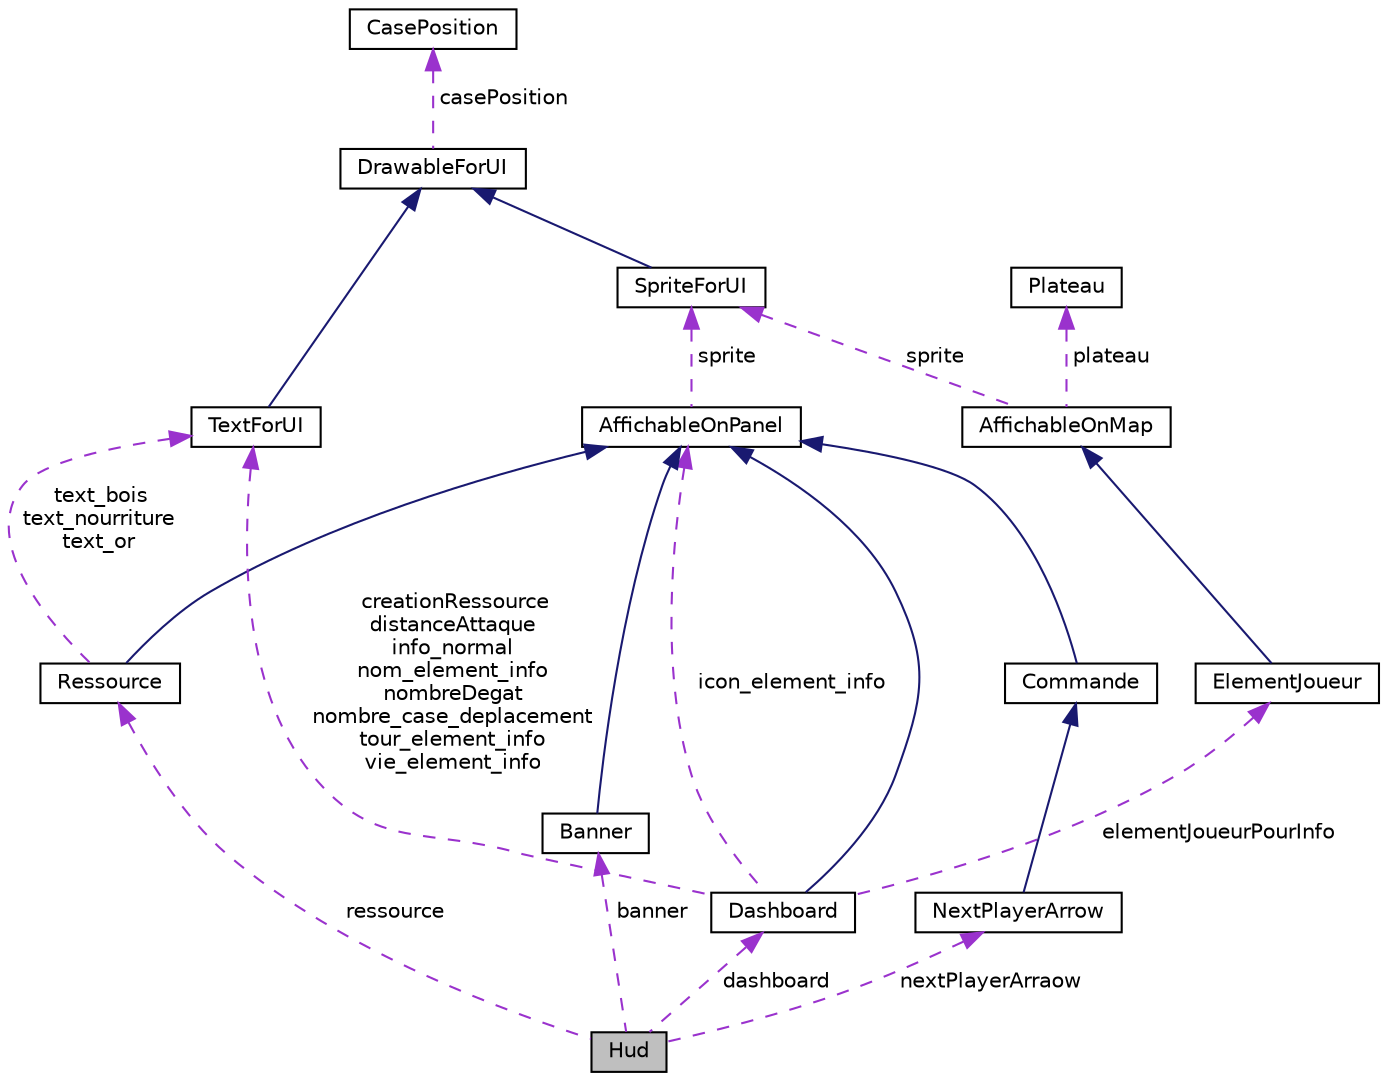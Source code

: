 digraph "Hud"
{
 // LATEX_PDF_SIZE
  edge [fontname="Helvetica",fontsize="10",labelfontname="Helvetica",labelfontsize="10"];
  node [fontname="Helvetica",fontsize="10",shape=record];
  Node1 [label="Hud",height=0.2,width=0.4,color="black", fillcolor="grey75", style="filled", fontcolor="black",tooltip="permet d'afficher les infos sur le joueur actif  /!\\ a creer apres que les joueurs soient crees"];
  Node2 -> Node1 [dir="back",color="darkorchid3",fontsize="10",style="dashed",label=" dashboard" ,fontname="Helvetica"];
  Node2 [label="Dashboard",height=0.2,width=0.4,color="black", fillcolor="white", style="filled",URL="$class_dashboard.html",tooltip="classe qui permet d'afficher les informations sur les élement des joueurs et les commandes qu'il peut..."];
  Node3 -> Node2 [dir="back",color="midnightblue",fontsize="10",style="solid",fontname="Helvetica"];
  Node3 [label="AffichableOnPanel",height=0.2,width=0.4,color="black", fillcolor="white", style="filled",URL="$class_affichable_on_panel.html",tooltip="Classe abstraite qui permet a une classe d'etre affichable de facon fixe sur le panel elle gere le de..."];
  Node4 -> Node3 [dir="back",color="darkorchid3",fontsize="10",style="dashed",label=" sprite" ,fontname="Helvetica"];
  Node4 [label="SpriteForUI",height=0.2,width=0.4,color="black", fillcolor="white", style="filled",URL="$class_sprite_for_u_i.html",tooltip="Classe qui permet de créer un sprite pour l'interface utilisateur  comme implemente DrawableForUI,..."];
  Node5 -> Node4 [dir="back",color="midnightblue",fontsize="10",style="solid",fontname="Helvetica"];
  Node5 [label="DrawableForUI",height=0.2,width=0.4,color="black", fillcolor="white", style="filled",URL="$class_drawable_for_u_i.html",tooltip="Classe abstraite pour cree des objets affichables sur la fenetre de jeu,  il peuvent suivre les mouve..."];
  Node6 -> Node5 [dir="back",color="darkorchid3",fontsize="10",style="dashed",label=" casePosition" ,fontname="Helvetica"];
  Node6 [label="CasePosition",height=0.2,width=0.4,color="black", fillcolor="white", style="filled",URL="$class_case_position.html",tooltip="position d'une case sur le plateau"];
  Node3 -> Node2 [dir="back",color="darkorchid3",fontsize="10",style="dashed",label=" icon_element_info" ,fontname="Helvetica"];
  Node7 -> Node2 [dir="back",color="darkorchid3",fontsize="10",style="dashed",label=" creationRessource\ndistanceAttaque\ninfo_normal\nnom_element_info\nnombreDegat\nnombre_case_deplacement\ntour_element_info\nvie_element_info" ,fontname="Helvetica"];
  Node7 [label="TextForUI",height=0.2,width=0.4,color="black", fillcolor="white", style="filled",URL="$class_text_for_u_i.html",tooltip="Classe qui permet de créer un texte pour l'interface utilisateur  comme implemente DrawableForUI,..."];
  Node5 -> Node7 [dir="back",color="midnightblue",fontsize="10",style="solid",fontname="Helvetica"];
  Node8 -> Node2 [dir="back",color="darkorchid3",fontsize="10",style="dashed",label=" elementJoueurPourInfo" ,fontname="Helvetica"];
  Node8 [label="ElementJoueur",height=0.2,width=0.4,color="black", fillcolor="white", style="filled",URL="$class_element_joueur.html",tooltip="classe abstraite correspondant a tous les elements pouvant appartenir a un joueur S'ajoute a sa creat..."];
  Node9 -> Node8 [dir="back",color="midnightblue",fontsize="10",style="solid",fontname="Helvetica"];
  Node9 [label="AffichableOnMap",height=0.2,width=0.4,color="black", fillcolor="white", style="filled",URL="$class_affichable_on_map.html",tooltip="Classe abstraite qui permet a une classe d'etre affichable sur la map elle gere le deplacement sur la..."];
  Node4 -> Node9 [dir="back",color="darkorchid3",fontsize="10",style="dashed",label=" sprite" ,fontname="Helvetica"];
  Node10 -> Node9 [dir="back",color="darkorchid3",fontsize="10",style="dashed",label=" plateau" ,fontname="Helvetica"];
  Node10 [label="Plateau",height=0.2,width=0.4,color="black", fillcolor="white", style="filled",URL="$class_plateau.html",tooltip="permet d'avoir des INFOS sur les elements presents sur le plateau /!\\ Deplacement sur plateau gere pa..."];
  Node11 -> Node1 [dir="back",color="darkorchid3",fontsize="10",style="dashed",label=" banner" ,fontname="Helvetica"];
  Node11 [label="Banner",height=0.2,width=0.4,color="black", fillcolor="white", style="filled",URL="$class_banner.html",tooltip="prend la couleur du joueur actif quand Banner::update() est appele"];
  Node3 -> Node11 [dir="back",color="midnightblue",fontsize="10",style="solid",fontname="Helvetica"];
  Node12 -> Node1 [dir="back",color="darkorchid3",fontsize="10",style="dashed",label=" nextPlayerArraow" ,fontname="Helvetica"];
  Node12 [label="NextPlayerArrow",height=0.2,width=0.4,color="black", fillcolor="white", style="filled",URL="$class_next_player_arrow.html",tooltip="permet de passer au joueur suivant"];
  Node13 -> Node12 [dir="back",color="midnightblue",fontsize="10",style="solid",fontname="Helvetica"];
  Node13 [label="Commande",height=0.2,width=0.4,color="black", fillcolor="white", style="filled",URL="$class_commande.html",tooltip="classe abstraite permettant de creer des commandes"];
  Node3 -> Node13 [dir="back",color="midnightblue",fontsize="10",style="solid",fontname="Helvetica"];
  Node14 -> Node1 [dir="back",color="darkorchid3",fontsize="10",style="dashed",label=" ressource" ,fontname="Helvetica"];
  Node14 [label="Ressource",height=0.2,width=0.4,color="black", fillcolor="white", style="filled",URL="$class_ressource.html",tooltip="permet d'afficher les ressources du joueur actif"];
  Node3 -> Node14 [dir="back",color="midnightblue",fontsize="10",style="solid",fontname="Helvetica"];
  Node7 -> Node14 [dir="back",color="darkorchid3",fontsize="10",style="dashed",label=" text_bois\ntext_nourriture\ntext_or" ,fontname="Helvetica"];
}
